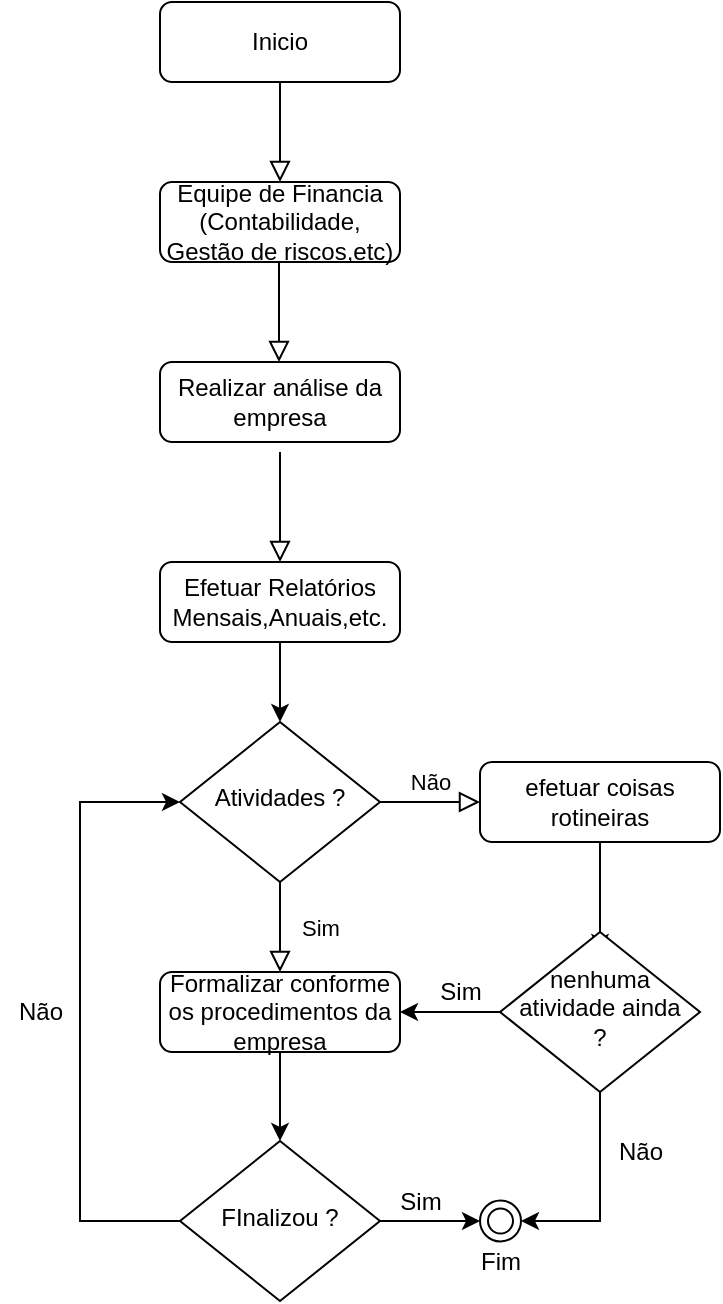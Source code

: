 <mxfile version="14.6.13" type="google"><diagram id="C5RBs43oDa-KdzZeNtuy" name="Page-1"><mxGraphModel dx="868" dy="425" grid="1" gridSize="10" guides="1" tooltips="1" connect="1" arrows="1" fold="1" page="1" pageScale="1" pageWidth="827" pageHeight="1169" math="0" shadow="0"><root><mxCell id="WIyWlLk6GJQsqaUBKTNV-0"/><mxCell id="WIyWlLk6GJQsqaUBKTNV-1" parent="WIyWlLk6GJQsqaUBKTNV-0"/><mxCell id="sM0ShiMc1-Wp03yEGYfX-0" value="" style="rounded=0;html=1;jettySize=auto;orthogonalLoop=1;fontSize=11;endArrow=block;endFill=0;endSize=8;strokeWidth=1;shadow=0;labelBackgroundColor=none;edgeStyle=orthogonalEdgeStyle;" edge="1" parent="WIyWlLk6GJQsqaUBKTNV-1"><mxGeometry relative="1" as="geometry"><mxPoint x="420" y="245" as="sourcePoint"/><mxPoint x="420" y="300" as="targetPoint"/></mxGeometry></mxCell><mxCell id="sM0ShiMc1-Wp03yEGYfX-1" value="Equipe de Financia (Contabilidade,&lt;br&gt;Gestão de riscos,etc)" style="rounded=1;whiteSpace=wrap;html=1;fontSize=12;glass=0;strokeWidth=1;shadow=0;" vertex="1" parent="WIyWlLk6GJQsqaUBKTNV-1"><mxGeometry x="360" y="110" width="120" height="40" as="geometry"/></mxCell><mxCell id="sM0ShiMc1-Wp03yEGYfX-2" value="Sim" style="rounded=0;html=1;jettySize=auto;orthogonalLoop=1;fontSize=11;endArrow=block;endFill=0;endSize=8;strokeWidth=1;shadow=0;labelBackgroundColor=none;edgeStyle=orthogonalEdgeStyle;entryX=0.5;entryY=0;entryDx=0;entryDy=0;" edge="1" parent="WIyWlLk6GJQsqaUBKTNV-1" source="sM0ShiMc1-Wp03yEGYfX-4" target="sM0ShiMc1-Wp03yEGYfX-12"><mxGeometry y="20" relative="1" as="geometry"><mxPoint as="offset"/><mxPoint x="420" y="500" as="targetPoint"/></mxGeometry></mxCell><mxCell id="sM0ShiMc1-Wp03yEGYfX-3" value="Não" style="edgeStyle=orthogonalEdgeStyle;rounded=0;html=1;jettySize=auto;orthogonalLoop=1;fontSize=11;endArrow=block;endFill=0;endSize=8;strokeWidth=1;shadow=0;labelBackgroundColor=none;" edge="1" parent="WIyWlLk6GJQsqaUBKTNV-1" source="sM0ShiMc1-Wp03yEGYfX-4" target="sM0ShiMc1-Wp03yEGYfX-6"><mxGeometry y="10" relative="1" as="geometry"><mxPoint as="offset"/></mxGeometry></mxCell><mxCell id="sM0ShiMc1-Wp03yEGYfX-4" value="Atividades ?" style="rhombus;whiteSpace=wrap;html=1;shadow=0;fontFamily=Helvetica;fontSize=12;align=center;strokeWidth=1;spacing=6;spacingTop=-4;" vertex="1" parent="WIyWlLk6GJQsqaUBKTNV-1"><mxGeometry x="370" y="380" width="100" height="80" as="geometry"/></mxCell><mxCell id="sM0ShiMc1-Wp03yEGYfX-5" style="edgeStyle=orthogonalEdgeStyle;rounded=0;orthogonalLoop=1;jettySize=auto;html=1;exitX=0.5;exitY=1;exitDx=0;exitDy=0;" edge="1" parent="WIyWlLk6GJQsqaUBKTNV-1" source="sM0ShiMc1-Wp03yEGYfX-6"><mxGeometry relative="1" as="geometry"><mxPoint x="580" y="495" as="targetPoint"/></mxGeometry></mxCell><mxCell id="sM0ShiMc1-Wp03yEGYfX-6" value="efetuar coisas rotineiras" style="rounded=1;whiteSpace=wrap;html=1;fontSize=12;glass=0;strokeWidth=1;shadow=0;" vertex="1" parent="WIyWlLk6GJQsqaUBKTNV-1"><mxGeometry x="520" y="400" width="120" height="40" as="geometry"/></mxCell><mxCell id="sM0ShiMc1-Wp03yEGYfX-7" value="" style="rounded=0;html=1;jettySize=auto;orthogonalLoop=1;fontSize=11;endArrow=block;endFill=0;endSize=8;strokeWidth=1;shadow=0;labelBackgroundColor=none;edgeStyle=orthogonalEdgeStyle;" edge="1" parent="WIyWlLk6GJQsqaUBKTNV-1" source="sM0ShiMc1-Wp03yEGYfX-8"><mxGeometry relative="1" as="geometry"><mxPoint x="420" y="110" as="targetPoint"/></mxGeometry></mxCell><mxCell id="sM0ShiMc1-Wp03yEGYfX-8" value="Inicio" style="rounded=1;whiteSpace=wrap;html=1;fontSize=12;glass=0;strokeWidth=1;shadow=0;" vertex="1" parent="WIyWlLk6GJQsqaUBKTNV-1"><mxGeometry x="360" y="20" width="120" height="40" as="geometry"/></mxCell><mxCell id="sM0ShiMc1-Wp03yEGYfX-9" value="Realizar análise da empresa" style="rounded=1;whiteSpace=wrap;html=1;fontSize=12;glass=0;strokeWidth=1;shadow=0;" vertex="1" parent="WIyWlLk6GJQsqaUBKTNV-1"><mxGeometry x="360" y="200" width="120" height="40" as="geometry"/></mxCell><mxCell id="sM0ShiMc1-Wp03yEGYfX-10" value="" style="rounded=0;html=1;jettySize=auto;orthogonalLoop=1;fontSize=11;endArrow=block;endFill=0;endSize=8;strokeWidth=1;shadow=0;labelBackgroundColor=none;edgeStyle=orthogonalEdgeStyle;" edge="1" parent="WIyWlLk6GJQsqaUBKTNV-1"><mxGeometry relative="1" as="geometry"><mxPoint x="419.5" y="150" as="sourcePoint"/><mxPoint x="419.5" y="200" as="targetPoint"/></mxGeometry></mxCell><mxCell id="sM0ShiMc1-Wp03yEGYfX-29" style="edgeStyle=orthogonalEdgeStyle;rounded=0;orthogonalLoop=1;jettySize=auto;html=1;exitX=0.5;exitY=1;exitDx=0;exitDy=0;entryX=0.5;entryY=0;entryDx=0;entryDy=0;" edge="1" parent="WIyWlLk6GJQsqaUBKTNV-1" source="sM0ShiMc1-Wp03yEGYfX-12" target="sM0ShiMc1-Wp03yEGYfX-15"><mxGeometry relative="1" as="geometry"/></mxCell><mxCell id="sM0ShiMc1-Wp03yEGYfX-12" value="Formalizar conforme os procedimentos da empresa" style="rounded=1;whiteSpace=wrap;html=1;fontSize=12;glass=0;strokeWidth=1;shadow=0;" vertex="1" parent="WIyWlLk6GJQsqaUBKTNV-1"><mxGeometry x="360" y="505" width="120" height="40" as="geometry"/></mxCell><mxCell id="sM0ShiMc1-Wp03yEGYfX-13" style="edgeStyle=orthogonalEdgeStyle;rounded=0;orthogonalLoop=1;jettySize=auto;html=1;exitX=1;exitY=0.5;exitDx=0;exitDy=0;entryX=0;entryY=0.5;entryDx=0;entryDy=0;" edge="1" parent="WIyWlLk6GJQsqaUBKTNV-1" source="sM0ShiMc1-Wp03yEGYfX-15"><mxGeometry relative="1" as="geometry"><mxPoint x="520" y="629.5" as="targetPoint"/></mxGeometry></mxCell><mxCell id="sM0ShiMc1-Wp03yEGYfX-14" style="edgeStyle=orthogonalEdgeStyle;rounded=0;orthogonalLoop=1;jettySize=auto;html=1;exitX=0;exitY=0.5;exitDx=0;exitDy=0;entryX=0;entryY=0.5;entryDx=0;entryDy=0;" edge="1" parent="WIyWlLk6GJQsqaUBKTNV-1" source="sM0ShiMc1-Wp03yEGYfX-15" target="sM0ShiMc1-Wp03yEGYfX-4"><mxGeometry relative="1" as="geometry"><Array as="points"><mxPoint x="320" y="630"/><mxPoint x="320" y="420"/></Array></mxGeometry></mxCell><mxCell id="sM0ShiMc1-Wp03yEGYfX-15" value="FInalizou ?" style="rhombus;whiteSpace=wrap;html=1;shadow=0;fontFamily=Helvetica;fontSize=12;align=center;strokeWidth=1;spacing=6;spacingTop=-4;" vertex="1" parent="WIyWlLk6GJQsqaUBKTNV-1"><mxGeometry x="370" y="589.5" width="100" height="80" as="geometry"/></mxCell><mxCell id="sM0ShiMc1-Wp03yEGYfX-16" value="Não" style="text;html=1;align=center;verticalAlign=middle;resizable=0;points=[];autosize=1;strokeColor=none;" vertex="1" parent="WIyWlLk6GJQsqaUBKTNV-1"><mxGeometry x="280" y="515" width="40" height="20" as="geometry"/></mxCell><mxCell id="sM0ShiMc1-Wp03yEGYfX-17" value="Sim" style="text;html=1;align=center;verticalAlign=middle;resizable=0;points=[];autosize=1;strokeColor=none;" vertex="1" parent="WIyWlLk6GJQsqaUBKTNV-1"><mxGeometry x="470" y="609.5" width="40" height="20" as="geometry"/></mxCell><mxCell id="sM0ShiMc1-Wp03yEGYfX-18" value="" style="ellipse;shape=doubleEllipse;whiteSpace=wrap;html=1;aspect=fixed;" vertex="1" parent="WIyWlLk6GJQsqaUBKTNV-1"><mxGeometry x="520" y="619.25" width="20.5" height="20.5" as="geometry"/></mxCell><mxCell id="sM0ShiMc1-Wp03yEGYfX-19" style="edgeStyle=orthogonalEdgeStyle;rounded=0;orthogonalLoop=1;jettySize=auto;html=1;exitX=0.5;exitY=1;exitDx=0;exitDy=0;entryX=1;entryY=0.5;entryDx=0;entryDy=0;" edge="1" parent="WIyWlLk6GJQsqaUBKTNV-1" source="sM0ShiMc1-Wp03yEGYfX-21" target="sM0ShiMc1-Wp03yEGYfX-18"><mxGeometry relative="1" as="geometry"><mxPoint x="570" y="565" as="sourcePoint"/></mxGeometry></mxCell><mxCell id="sM0ShiMc1-Wp03yEGYfX-20" style="edgeStyle=orthogonalEdgeStyle;rounded=0;orthogonalLoop=1;jettySize=auto;html=1;exitX=0;exitY=0.5;exitDx=0;exitDy=0;entryX=1;entryY=0.5;entryDx=0;entryDy=0;" edge="1" parent="WIyWlLk6GJQsqaUBKTNV-1" source="sM0ShiMc1-Wp03yEGYfX-21" target="sM0ShiMc1-Wp03yEGYfX-12"><mxGeometry relative="1" as="geometry"/></mxCell><mxCell id="sM0ShiMc1-Wp03yEGYfX-21" value="nenhuma atividade ainda ?" style="rhombus;whiteSpace=wrap;html=1;shadow=0;fontFamily=Helvetica;fontSize=12;align=center;strokeWidth=1;spacing=6;spacingTop=-4;" vertex="1" parent="WIyWlLk6GJQsqaUBKTNV-1"><mxGeometry x="530" y="485" width="100" height="80" as="geometry"/></mxCell><mxCell id="sM0ShiMc1-Wp03yEGYfX-22" value="Sim" style="text;html=1;align=center;verticalAlign=middle;resizable=0;points=[];autosize=1;strokeColor=none;" vertex="1" parent="WIyWlLk6GJQsqaUBKTNV-1"><mxGeometry x="490" y="505" width="40" height="20" as="geometry"/></mxCell><mxCell id="sM0ShiMc1-Wp03yEGYfX-23" value="Não" style="text;html=1;align=center;verticalAlign=middle;resizable=0;points=[];autosize=1;strokeColor=none;" vertex="1" parent="WIyWlLk6GJQsqaUBKTNV-1"><mxGeometry x="580" y="585" width="40" height="20" as="geometry"/></mxCell><mxCell id="sM0ShiMc1-Wp03yEGYfX-24" value="Fim" style="text;html=1;align=center;verticalAlign=middle;resizable=0;points=[];autosize=1;strokeColor=none;" vertex="1" parent="WIyWlLk6GJQsqaUBKTNV-1"><mxGeometry x="510" y="639.75" width="40" height="20" as="geometry"/></mxCell><mxCell id="sM0ShiMc1-Wp03yEGYfX-27" style="edgeStyle=orthogonalEdgeStyle;rounded=0;orthogonalLoop=1;jettySize=auto;html=1;exitX=0.5;exitY=1;exitDx=0;exitDy=0;entryX=0.5;entryY=0;entryDx=0;entryDy=0;" edge="1" parent="WIyWlLk6GJQsqaUBKTNV-1" source="sM0ShiMc1-Wp03yEGYfX-25" target="sM0ShiMc1-Wp03yEGYfX-4"><mxGeometry relative="1" as="geometry"/></mxCell><mxCell id="sM0ShiMc1-Wp03yEGYfX-25" value="Efetuar Relatórios Mensais,Anuais,etc." style="rounded=1;whiteSpace=wrap;html=1;fontSize=12;glass=0;strokeWidth=1;shadow=0;" vertex="1" parent="WIyWlLk6GJQsqaUBKTNV-1"><mxGeometry x="360" y="300" width="120" height="40" as="geometry"/></mxCell></root></mxGraphModel></diagram></mxfile>